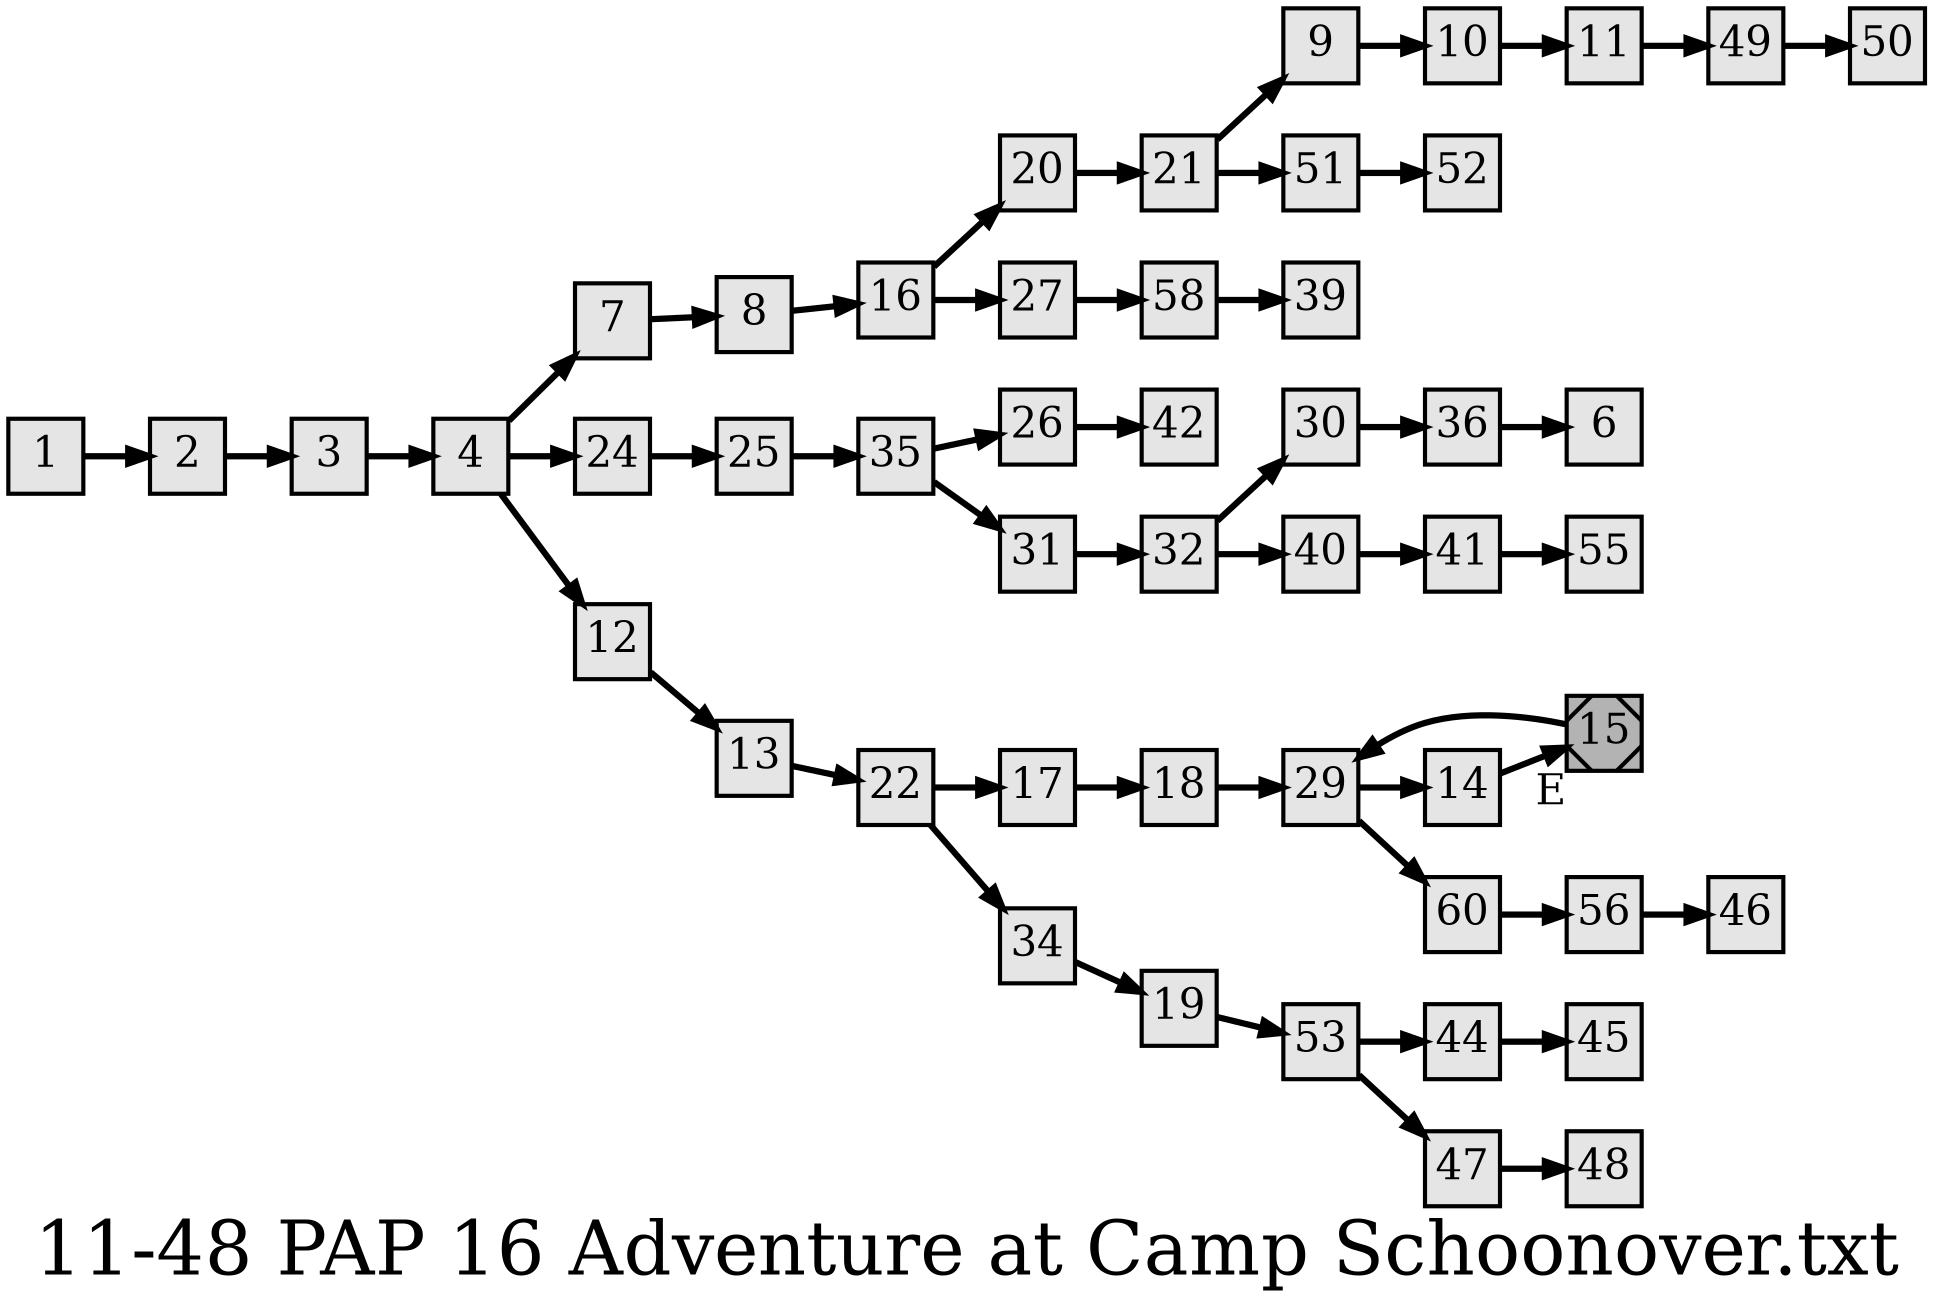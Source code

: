digraph g{
  graph [ label="11-48 PAP 16 Adventure at Camp Schoonover.txt" rankdir=LR, ordering=out, fontsize=36, nodesep="0.35", ranksep="0.45"];
  node  [shape=rect, penwidth=2, fontsize=20, style=filled, fillcolor=grey90, margin="0,0", labelfloat=true, regular=true, fixedsize=true];
  edge  [labelfloat=true, penwidth=3, fontsize=12];

  1 -> 2;
  2 -> 3;
  3 -> 4;
  4 -> 7;
  4 -> 24;
  4 -> 12;
  7 -> 8;
  8 -> 16;
  9 -> 10;
  10 -> 11;
  11 -> 49;
  12 -> 13;
  13 -> 22;
  14 -> 15;
  15	[ xlabel="E", shape=Msquare, fontsize=20, fillcolor=grey70 ];
  15 -> 29;
  16 -> 20;
  16 -> 27;
  17 -> 18;
  18 -> 29;
  19 -> 53;
  20 -> 21;
  21 -> 9;
  21 -> 51;
  22 -> 17;
  22 -> 34;
  24 -> 25;
  25 -> 35;
  26 -> 42;
  27 -> 58;
  29 -> 14;
  29 -> 60;
  30 -> 36;
  31 -> 32;
  32 -> 30;
  32 -> 40;
  34 -> 19;
  35 -> 26;
  35 -> 31;
  36 -> 6;
  40 -> 41;
  41 -> 55;
  44 -> 45;
  47 -> 48;
  49 -> 50;
  51 -> 52;
  53 -> 44;
  53 -> 47;
  56 -> 46;
  58 -> 39;
  60 -> 56;
}

